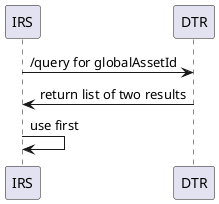 @startuml
participant IRS
participant DTR

IRS -> DTR: /query for globalAssetId
DTR -> IRS: return list of two results
IRS -> IRS: use first
@enduml
